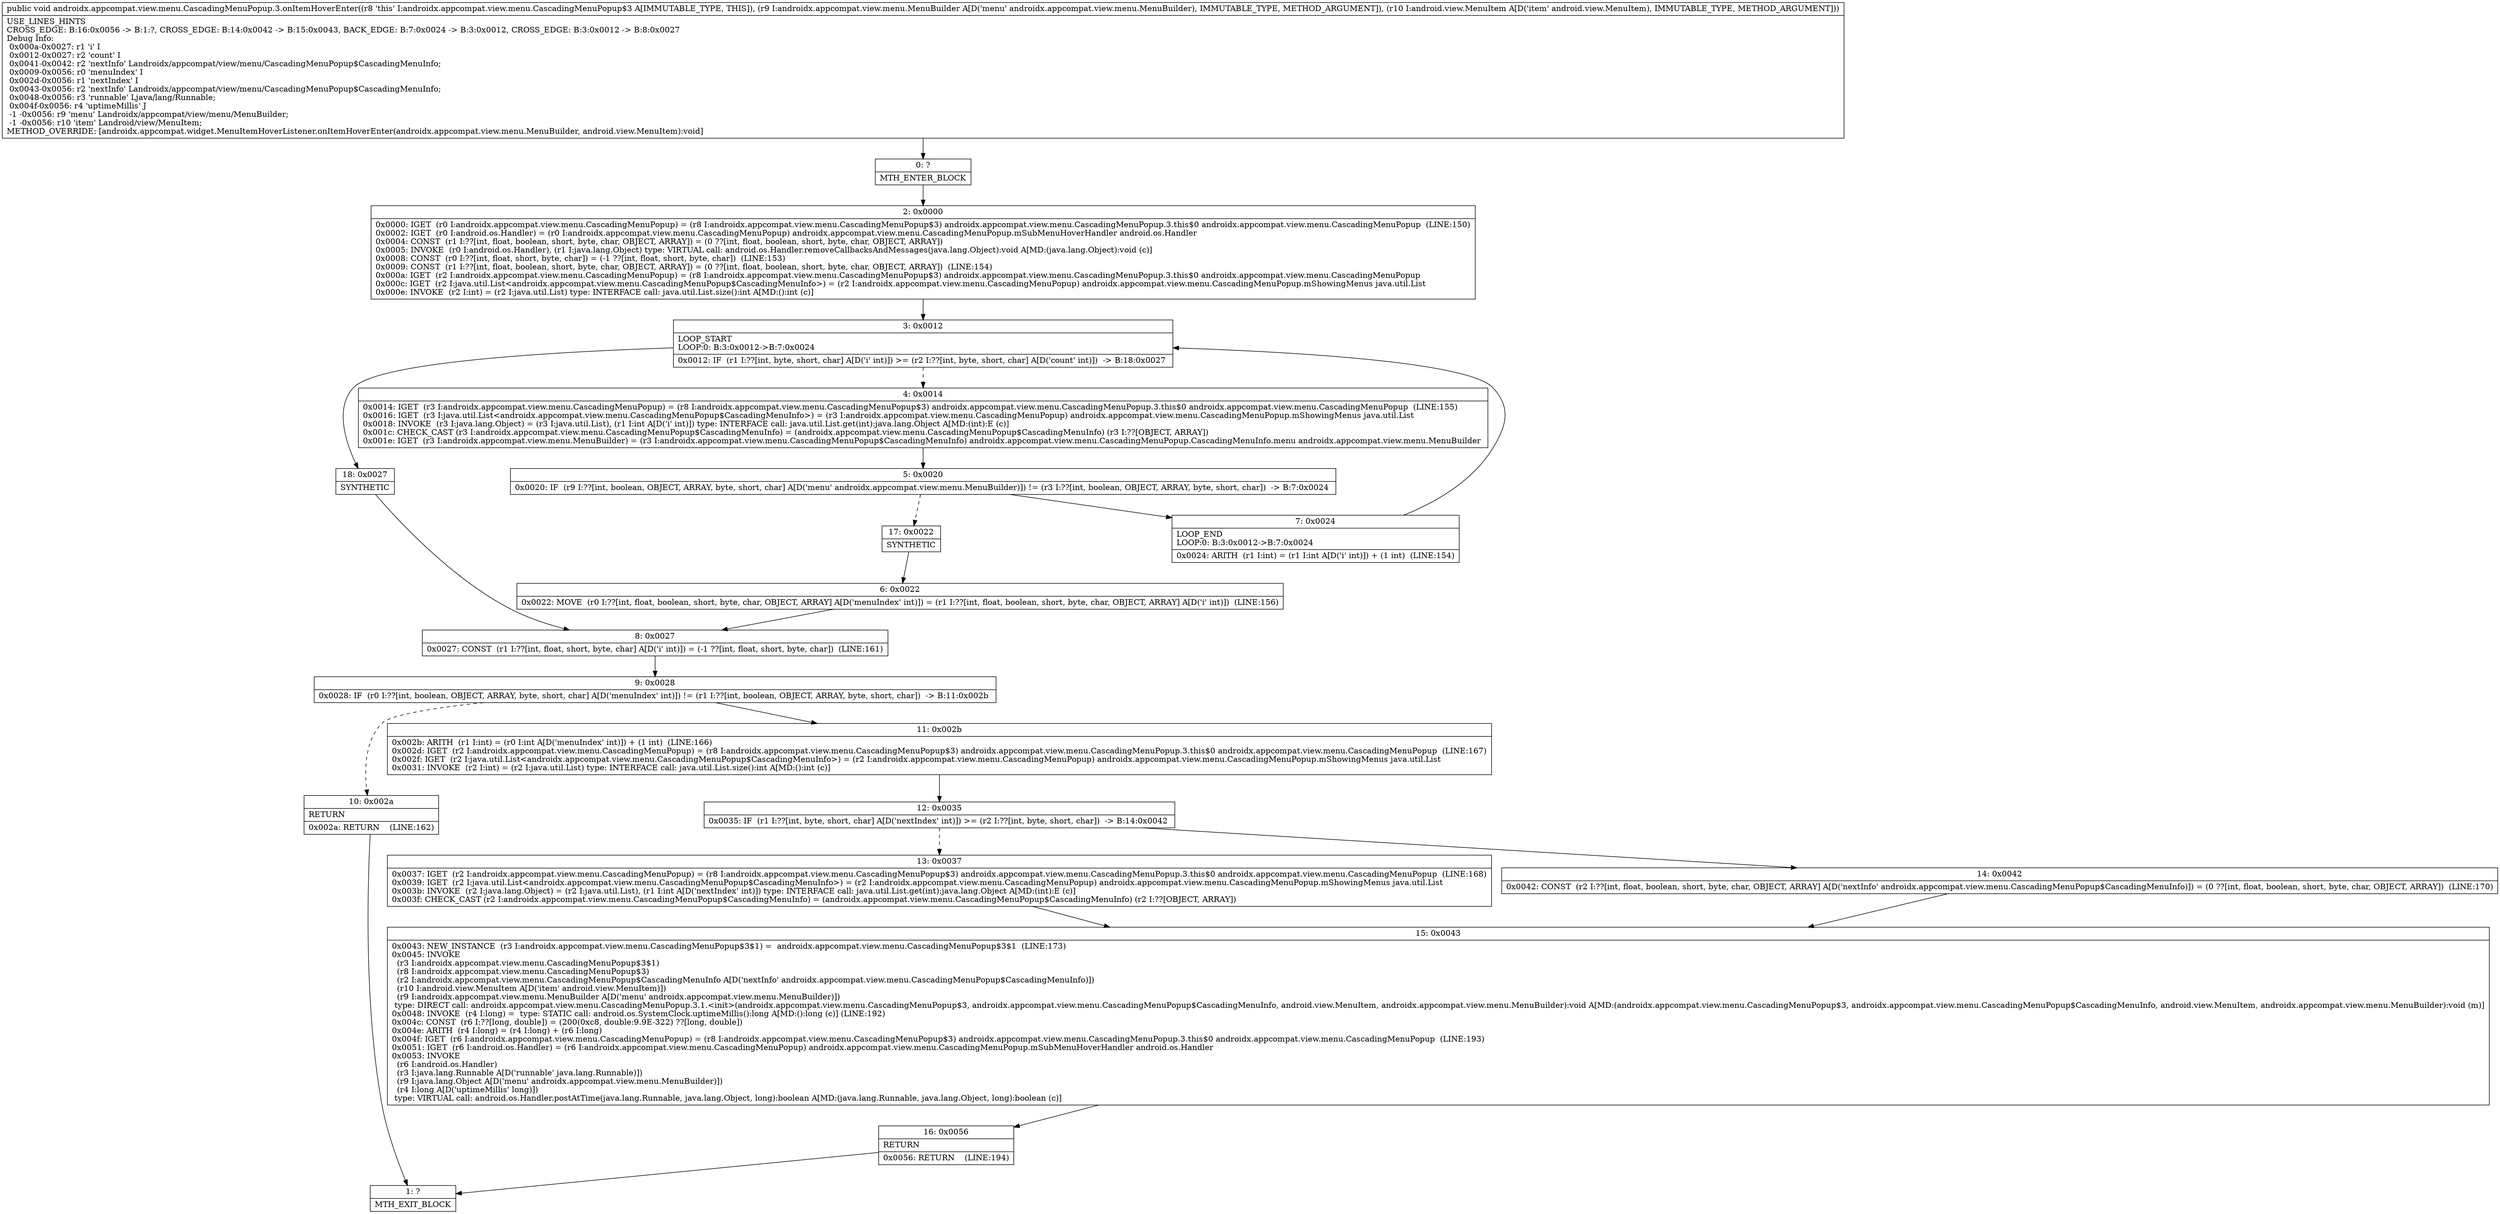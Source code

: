 digraph "CFG forandroidx.appcompat.view.menu.CascadingMenuPopup.3.onItemHoverEnter(Landroidx\/appcompat\/view\/menu\/MenuBuilder;Landroid\/view\/MenuItem;)V" {
Node_0 [shape=record,label="{0\:\ ?|MTH_ENTER_BLOCK\l}"];
Node_2 [shape=record,label="{2\:\ 0x0000|0x0000: IGET  (r0 I:androidx.appcompat.view.menu.CascadingMenuPopup) = (r8 I:androidx.appcompat.view.menu.CascadingMenuPopup$3) androidx.appcompat.view.menu.CascadingMenuPopup.3.this$0 androidx.appcompat.view.menu.CascadingMenuPopup  (LINE:150)\l0x0002: IGET  (r0 I:android.os.Handler) = (r0 I:androidx.appcompat.view.menu.CascadingMenuPopup) androidx.appcompat.view.menu.CascadingMenuPopup.mSubMenuHoverHandler android.os.Handler \l0x0004: CONST  (r1 I:??[int, float, boolean, short, byte, char, OBJECT, ARRAY]) = (0 ??[int, float, boolean, short, byte, char, OBJECT, ARRAY]) \l0x0005: INVOKE  (r0 I:android.os.Handler), (r1 I:java.lang.Object) type: VIRTUAL call: android.os.Handler.removeCallbacksAndMessages(java.lang.Object):void A[MD:(java.lang.Object):void (c)]\l0x0008: CONST  (r0 I:??[int, float, short, byte, char]) = (\-1 ??[int, float, short, byte, char])  (LINE:153)\l0x0009: CONST  (r1 I:??[int, float, boolean, short, byte, char, OBJECT, ARRAY]) = (0 ??[int, float, boolean, short, byte, char, OBJECT, ARRAY])  (LINE:154)\l0x000a: IGET  (r2 I:androidx.appcompat.view.menu.CascadingMenuPopup) = (r8 I:androidx.appcompat.view.menu.CascadingMenuPopup$3) androidx.appcompat.view.menu.CascadingMenuPopup.3.this$0 androidx.appcompat.view.menu.CascadingMenuPopup \l0x000c: IGET  (r2 I:java.util.List\<androidx.appcompat.view.menu.CascadingMenuPopup$CascadingMenuInfo\>) = (r2 I:androidx.appcompat.view.menu.CascadingMenuPopup) androidx.appcompat.view.menu.CascadingMenuPopup.mShowingMenus java.util.List \l0x000e: INVOKE  (r2 I:int) = (r2 I:java.util.List) type: INTERFACE call: java.util.List.size():int A[MD:():int (c)]\l}"];
Node_3 [shape=record,label="{3\:\ 0x0012|LOOP_START\lLOOP:0: B:3:0x0012\-\>B:7:0x0024\l|0x0012: IF  (r1 I:??[int, byte, short, char] A[D('i' int)]) \>= (r2 I:??[int, byte, short, char] A[D('count' int)])  \-\> B:18:0x0027 \l}"];
Node_4 [shape=record,label="{4\:\ 0x0014|0x0014: IGET  (r3 I:androidx.appcompat.view.menu.CascadingMenuPopup) = (r8 I:androidx.appcompat.view.menu.CascadingMenuPopup$3) androidx.appcompat.view.menu.CascadingMenuPopup.3.this$0 androidx.appcompat.view.menu.CascadingMenuPopup  (LINE:155)\l0x0016: IGET  (r3 I:java.util.List\<androidx.appcompat.view.menu.CascadingMenuPopup$CascadingMenuInfo\>) = (r3 I:androidx.appcompat.view.menu.CascadingMenuPopup) androidx.appcompat.view.menu.CascadingMenuPopup.mShowingMenus java.util.List \l0x0018: INVOKE  (r3 I:java.lang.Object) = (r3 I:java.util.List), (r1 I:int A[D('i' int)]) type: INTERFACE call: java.util.List.get(int):java.lang.Object A[MD:(int):E (c)]\l0x001c: CHECK_CAST (r3 I:androidx.appcompat.view.menu.CascadingMenuPopup$CascadingMenuInfo) = (androidx.appcompat.view.menu.CascadingMenuPopup$CascadingMenuInfo) (r3 I:??[OBJECT, ARRAY]) \l0x001e: IGET  (r3 I:androidx.appcompat.view.menu.MenuBuilder) = (r3 I:androidx.appcompat.view.menu.CascadingMenuPopup$CascadingMenuInfo) androidx.appcompat.view.menu.CascadingMenuPopup.CascadingMenuInfo.menu androidx.appcompat.view.menu.MenuBuilder \l}"];
Node_5 [shape=record,label="{5\:\ 0x0020|0x0020: IF  (r9 I:??[int, boolean, OBJECT, ARRAY, byte, short, char] A[D('menu' androidx.appcompat.view.menu.MenuBuilder)]) != (r3 I:??[int, boolean, OBJECT, ARRAY, byte, short, char])  \-\> B:7:0x0024 \l}"];
Node_7 [shape=record,label="{7\:\ 0x0024|LOOP_END\lLOOP:0: B:3:0x0012\-\>B:7:0x0024\l|0x0024: ARITH  (r1 I:int) = (r1 I:int A[D('i' int)]) + (1 int)  (LINE:154)\l}"];
Node_17 [shape=record,label="{17\:\ 0x0022|SYNTHETIC\l}"];
Node_6 [shape=record,label="{6\:\ 0x0022|0x0022: MOVE  (r0 I:??[int, float, boolean, short, byte, char, OBJECT, ARRAY] A[D('menuIndex' int)]) = (r1 I:??[int, float, boolean, short, byte, char, OBJECT, ARRAY] A[D('i' int)])  (LINE:156)\l}"];
Node_8 [shape=record,label="{8\:\ 0x0027|0x0027: CONST  (r1 I:??[int, float, short, byte, char] A[D('i' int)]) = (\-1 ??[int, float, short, byte, char])  (LINE:161)\l}"];
Node_9 [shape=record,label="{9\:\ 0x0028|0x0028: IF  (r0 I:??[int, boolean, OBJECT, ARRAY, byte, short, char] A[D('menuIndex' int)]) != (r1 I:??[int, boolean, OBJECT, ARRAY, byte, short, char])  \-\> B:11:0x002b \l}"];
Node_10 [shape=record,label="{10\:\ 0x002a|RETURN\l|0x002a: RETURN    (LINE:162)\l}"];
Node_1 [shape=record,label="{1\:\ ?|MTH_EXIT_BLOCK\l}"];
Node_11 [shape=record,label="{11\:\ 0x002b|0x002b: ARITH  (r1 I:int) = (r0 I:int A[D('menuIndex' int)]) + (1 int)  (LINE:166)\l0x002d: IGET  (r2 I:androidx.appcompat.view.menu.CascadingMenuPopup) = (r8 I:androidx.appcompat.view.menu.CascadingMenuPopup$3) androidx.appcompat.view.menu.CascadingMenuPopup.3.this$0 androidx.appcompat.view.menu.CascadingMenuPopup  (LINE:167)\l0x002f: IGET  (r2 I:java.util.List\<androidx.appcompat.view.menu.CascadingMenuPopup$CascadingMenuInfo\>) = (r2 I:androidx.appcompat.view.menu.CascadingMenuPopup) androidx.appcompat.view.menu.CascadingMenuPopup.mShowingMenus java.util.List \l0x0031: INVOKE  (r2 I:int) = (r2 I:java.util.List) type: INTERFACE call: java.util.List.size():int A[MD:():int (c)]\l}"];
Node_12 [shape=record,label="{12\:\ 0x0035|0x0035: IF  (r1 I:??[int, byte, short, char] A[D('nextIndex' int)]) \>= (r2 I:??[int, byte, short, char])  \-\> B:14:0x0042 \l}"];
Node_13 [shape=record,label="{13\:\ 0x0037|0x0037: IGET  (r2 I:androidx.appcompat.view.menu.CascadingMenuPopup) = (r8 I:androidx.appcompat.view.menu.CascadingMenuPopup$3) androidx.appcompat.view.menu.CascadingMenuPopup.3.this$0 androidx.appcompat.view.menu.CascadingMenuPopup  (LINE:168)\l0x0039: IGET  (r2 I:java.util.List\<androidx.appcompat.view.menu.CascadingMenuPopup$CascadingMenuInfo\>) = (r2 I:androidx.appcompat.view.menu.CascadingMenuPopup) androidx.appcompat.view.menu.CascadingMenuPopup.mShowingMenus java.util.List \l0x003b: INVOKE  (r2 I:java.lang.Object) = (r2 I:java.util.List), (r1 I:int A[D('nextIndex' int)]) type: INTERFACE call: java.util.List.get(int):java.lang.Object A[MD:(int):E (c)]\l0x003f: CHECK_CAST (r2 I:androidx.appcompat.view.menu.CascadingMenuPopup$CascadingMenuInfo) = (androidx.appcompat.view.menu.CascadingMenuPopup$CascadingMenuInfo) (r2 I:??[OBJECT, ARRAY]) \l}"];
Node_15 [shape=record,label="{15\:\ 0x0043|0x0043: NEW_INSTANCE  (r3 I:androidx.appcompat.view.menu.CascadingMenuPopup$3$1) =  androidx.appcompat.view.menu.CascadingMenuPopup$3$1  (LINE:173)\l0x0045: INVOKE  \l  (r3 I:androidx.appcompat.view.menu.CascadingMenuPopup$3$1)\l  (r8 I:androidx.appcompat.view.menu.CascadingMenuPopup$3)\l  (r2 I:androidx.appcompat.view.menu.CascadingMenuPopup$CascadingMenuInfo A[D('nextInfo' androidx.appcompat.view.menu.CascadingMenuPopup$CascadingMenuInfo)])\l  (r10 I:android.view.MenuItem A[D('item' android.view.MenuItem)])\l  (r9 I:androidx.appcompat.view.menu.MenuBuilder A[D('menu' androidx.appcompat.view.menu.MenuBuilder)])\l type: DIRECT call: androidx.appcompat.view.menu.CascadingMenuPopup.3.1.\<init\>(androidx.appcompat.view.menu.CascadingMenuPopup$3, androidx.appcompat.view.menu.CascadingMenuPopup$CascadingMenuInfo, android.view.MenuItem, androidx.appcompat.view.menu.MenuBuilder):void A[MD:(androidx.appcompat.view.menu.CascadingMenuPopup$3, androidx.appcompat.view.menu.CascadingMenuPopup$CascadingMenuInfo, android.view.MenuItem, androidx.appcompat.view.menu.MenuBuilder):void (m)]\l0x0048: INVOKE  (r4 I:long) =  type: STATIC call: android.os.SystemClock.uptimeMillis():long A[MD:():long (c)] (LINE:192)\l0x004c: CONST  (r6 I:??[long, double]) = (200(0xc8, double:9.9E\-322) ??[long, double]) \l0x004e: ARITH  (r4 I:long) = (r4 I:long) + (r6 I:long) \l0x004f: IGET  (r6 I:androidx.appcompat.view.menu.CascadingMenuPopup) = (r8 I:androidx.appcompat.view.menu.CascadingMenuPopup$3) androidx.appcompat.view.menu.CascadingMenuPopup.3.this$0 androidx.appcompat.view.menu.CascadingMenuPopup  (LINE:193)\l0x0051: IGET  (r6 I:android.os.Handler) = (r6 I:androidx.appcompat.view.menu.CascadingMenuPopup) androidx.appcompat.view.menu.CascadingMenuPopup.mSubMenuHoverHandler android.os.Handler \l0x0053: INVOKE  \l  (r6 I:android.os.Handler)\l  (r3 I:java.lang.Runnable A[D('runnable' java.lang.Runnable)])\l  (r9 I:java.lang.Object A[D('menu' androidx.appcompat.view.menu.MenuBuilder)])\l  (r4 I:long A[D('uptimeMillis' long)])\l type: VIRTUAL call: android.os.Handler.postAtTime(java.lang.Runnable, java.lang.Object, long):boolean A[MD:(java.lang.Runnable, java.lang.Object, long):boolean (c)]\l}"];
Node_16 [shape=record,label="{16\:\ 0x0056|RETURN\l|0x0056: RETURN    (LINE:194)\l}"];
Node_14 [shape=record,label="{14\:\ 0x0042|0x0042: CONST  (r2 I:??[int, float, boolean, short, byte, char, OBJECT, ARRAY] A[D('nextInfo' androidx.appcompat.view.menu.CascadingMenuPopup$CascadingMenuInfo)]) = (0 ??[int, float, boolean, short, byte, char, OBJECT, ARRAY])  (LINE:170)\l}"];
Node_18 [shape=record,label="{18\:\ 0x0027|SYNTHETIC\l}"];
MethodNode[shape=record,label="{public void androidx.appcompat.view.menu.CascadingMenuPopup.3.onItemHoverEnter((r8 'this' I:androidx.appcompat.view.menu.CascadingMenuPopup$3 A[IMMUTABLE_TYPE, THIS]), (r9 I:androidx.appcompat.view.menu.MenuBuilder A[D('menu' androidx.appcompat.view.menu.MenuBuilder), IMMUTABLE_TYPE, METHOD_ARGUMENT]), (r10 I:android.view.MenuItem A[D('item' android.view.MenuItem), IMMUTABLE_TYPE, METHOD_ARGUMENT]))  | USE_LINES_HINTS\lCROSS_EDGE: B:16:0x0056 \-\> B:1:?, CROSS_EDGE: B:14:0x0042 \-\> B:15:0x0043, BACK_EDGE: B:7:0x0024 \-\> B:3:0x0012, CROSS_EDGE: B:3:0x0012 \-\> B:8:0x0027\lDebug Info:\l  0x000a\-0x0027: r1 'i' I\l  0x0012\-0x0027: r2 'count' I\l  0x0041\-0x0042: r2 'nextInfo' Landroidx\/appcompat\/view\/menu\/CascadingMenuPopup$CascadingMenuInfo;\l  0x0009\-0x0056: r0 'menuIndex' I\l  0x002d\-0x0056: r1 'nextIndex' I\l  0x0043\-0x0056: r2 'nextInfo' Landroidx\/appcompat\/view\/menu\/CascadingMenuPopup$CascadingMenuInfo;\l  0x0048\-0x0056: r3 'runnable' Ljava\/lang\/Runnable;\l  0x004f\-0x0056: r4 'uptimeMillis' J\l  \-1 \-0x0056: r9 'menu' Landroidx\/appcompat\/view\/menu\/MenuBuilder;\l  \-1 \-0x0056: r10 'item' Landroid\/view\/MenuItem;\lMETHOD_OVERRIDE: [androidx.appcompat.widget.MenuItemHoverListener.onItemHoverEnter(androidx.appcompat.view.menu.MenuBuilder, android.view.MenuItem):void]\l}"];
MethodNode -> Node_0;Node_0 -> Node_2;
Node_2 -> Node_3;
Node_3 -> Node_4[style=dashed];
Node_3 -> Node_18;
Node_4 -> Node_5;
Node_5 -> Node_7;
Node_5 -> Node_17[style=dashed];
Node_7 -> Node_3;
Node_17 -> Node_6;
Node_6 -> Node_8;
Node_8 -> Node_9;
Node_9 -> Node_10[style=dashed];
Node_9 -> Node_11;
Node_10 -> Node_1;
Node_11 -> Node_12;
Node_12 -> Node_13[style=dashed];
Node_12 -> Node_14;
Node_13 -> Node_15;
Node_15 -> Node_16;
Node_16 -> Node_1;
Node_14 -> Node_15;
Node_18 -> Node_8;
}

